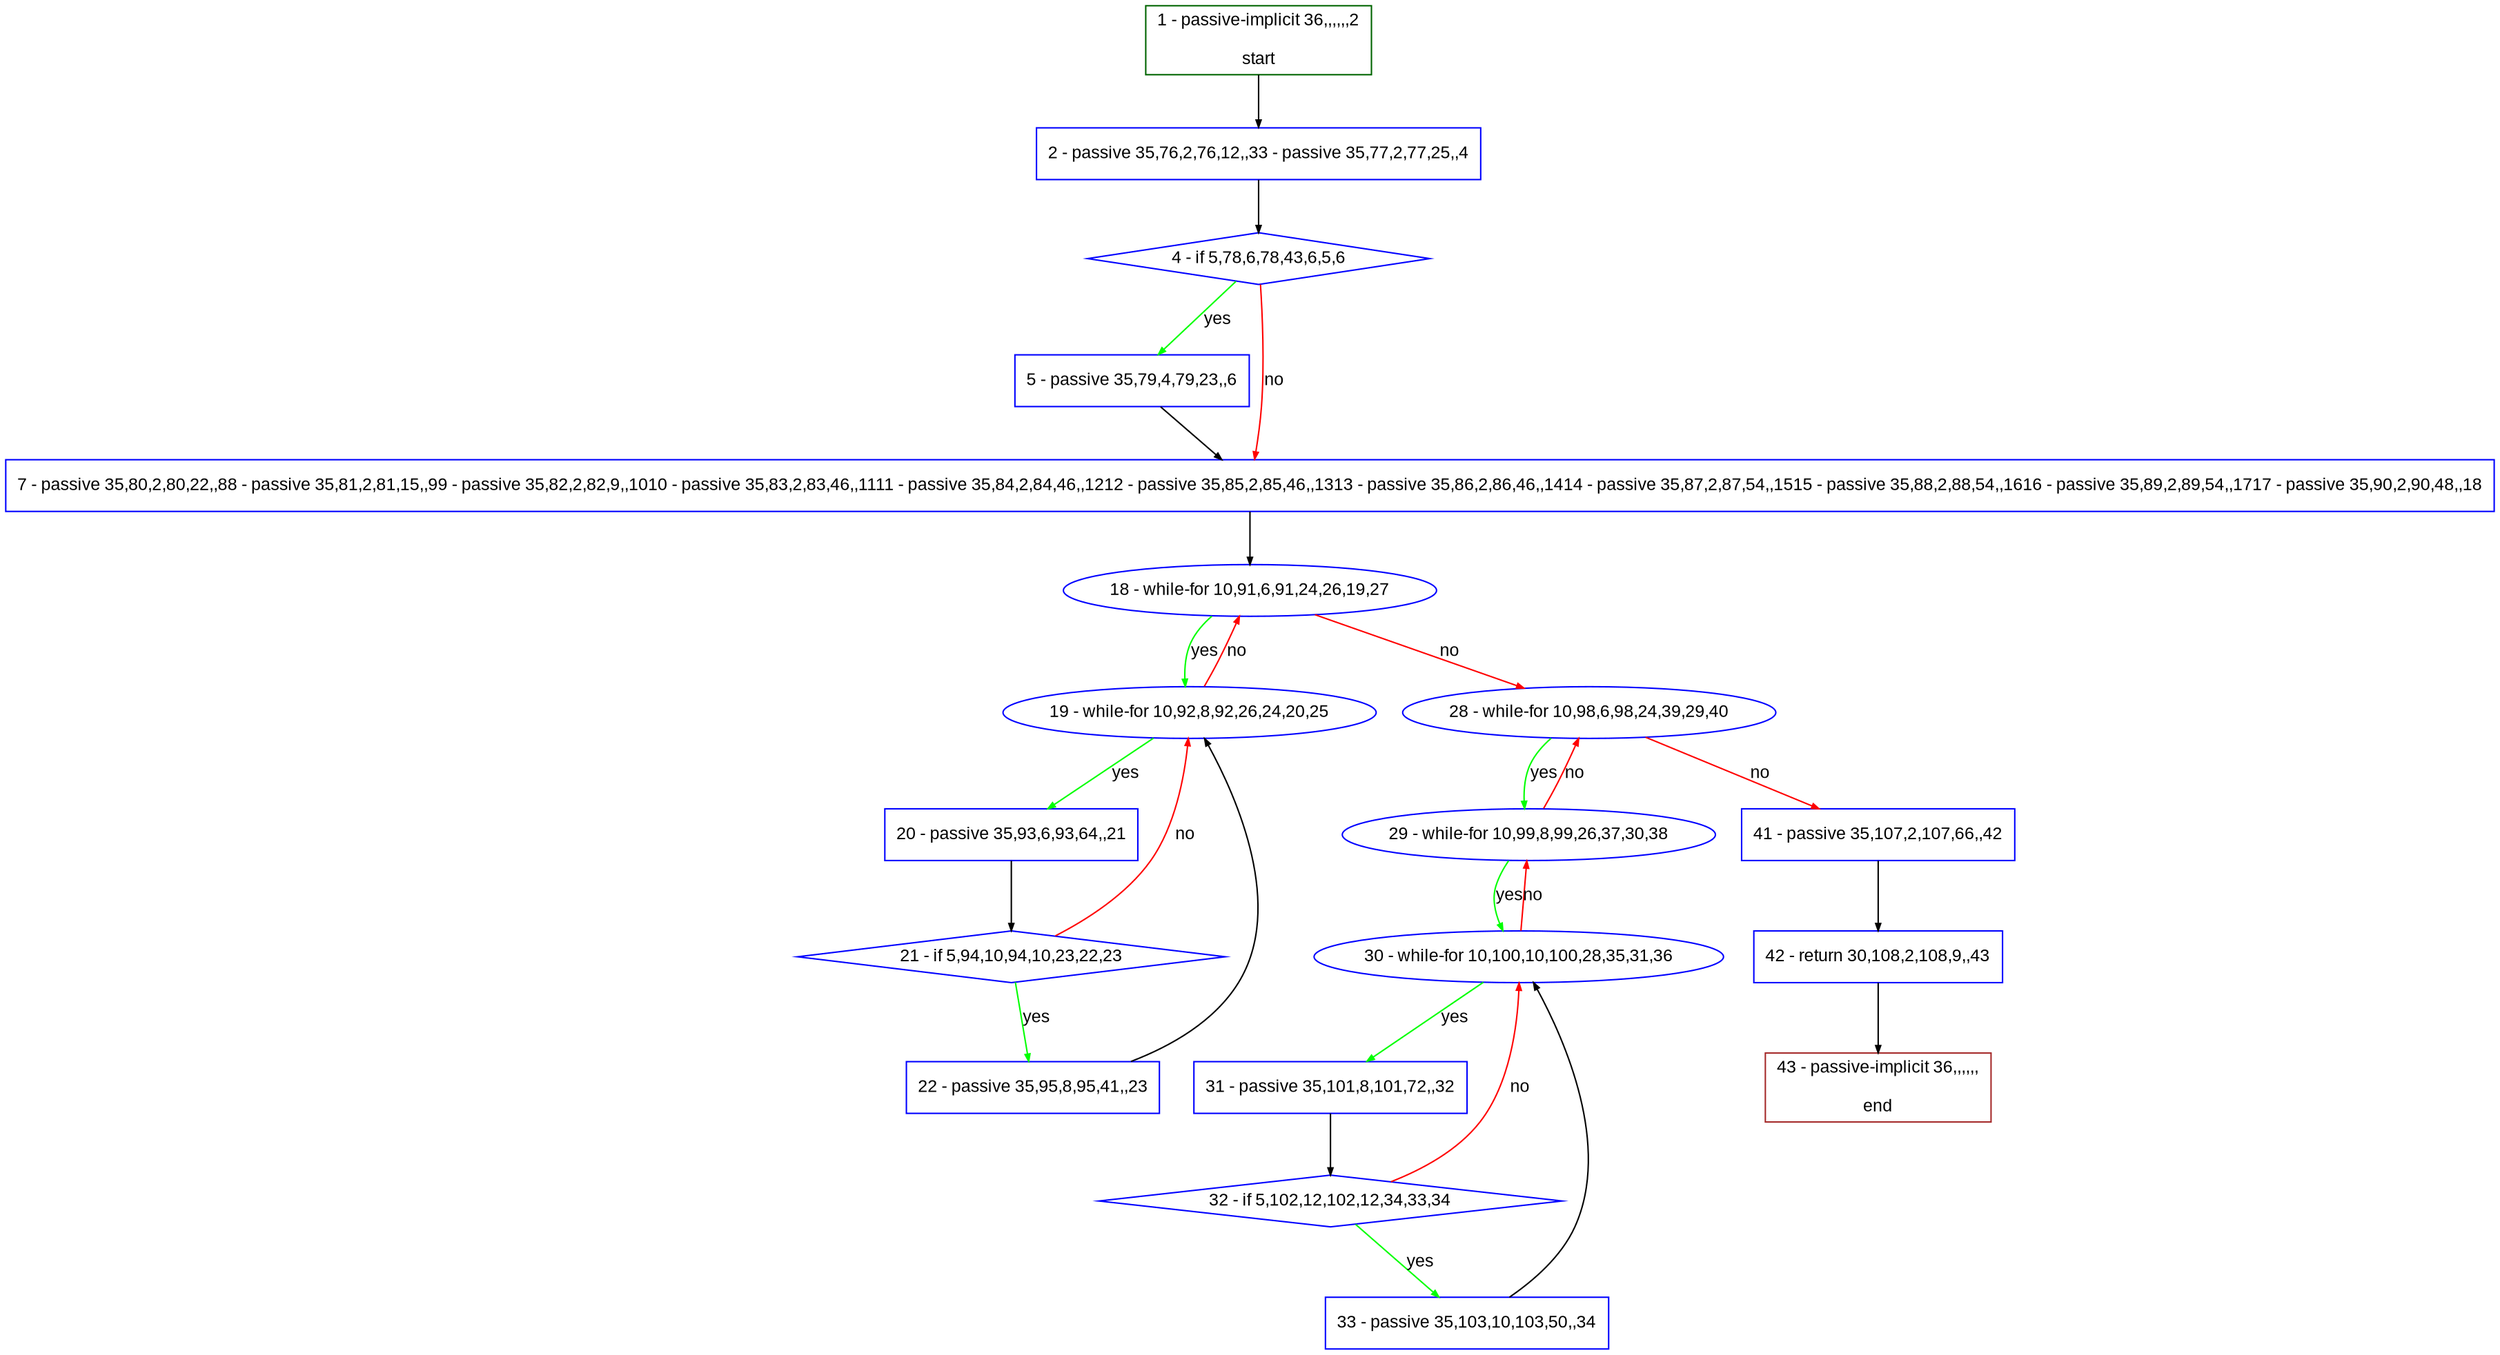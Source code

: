 digraph "" {
  graph [pack="true", label="", fontsize="12", packmode="clust", fontname="Arial", fillcolor="#FFFFCC", bgcolor="white", style="rounded,filled", compound="true"];
  node [node_initialized="no", label="", color="grey", fontsize="12", fillcolor="white", fontname="Arial", style="filled", shape="rectangle", compound="true", fixedsize="false"];
  edge [fontcolor="black", arrowhead="normal", arrowtail="none", arrowsize="0.5", ltail="", label="", color="black", fontsize="12", lhead="", fontname="Arial", dir="forward", compound="true"];
  __N1 [label="2 - passive 35,76,2,76,12,,33 - passive 35,77,2,77,25,,4", color="#0000ff", fillcolor="#ffffff", style="filled", shape="box"];
  __N2 [label="1 - passive-implicit 36,,,,,,2\n\nstart", color="#006400", fillcolor="#ffffff", style="filled", shape="box"];
  __N3 [label="4 - if 5,78,6,78,43,6,5,6", color="#0000ff", fillcolor="#ffffff", style="filled", shape="diamond"];
  __N4 [label="5 - passive 35,79,4,79,23,,6", color="#0000ff", fillcolor="#ffffff", style="filled", shape="box"];
  __N5 [label="7 - passive 35,80,2,80,22,,88 - passive 35,81,2,81,15,,99 - passive 35,82,2,82,9,,1010 - passive 35,83,2,83,46,,1111 - passive 35,84,2,84,46,,1212 - passive 35,85,2,85,46,,1313 - passive 35,86,2,86,46,,1414 - passive 35,87,2,87,54,,1515 - passive 35,88,2,88,54,,1616 - passive 35,89,2,89,54,,1717 - passive 35,90,2,90,48,,18", color="#0000ff", fillcolor="#ffffff", style="filled", shape="box"];
  __N6 [label="18 - while-for 10,91,6,91,24,26,19,27", color="#0000ff", fillcolor="#ffffff", style="filled", shape="oval"];
  __N7 [label="19 - while-for 10,92,8,92,26,24,20,25", color="#0000ff", fillcolor="#ffffff", style="filled", shape="oval"];
  __N8 [label="28 - while-for 10,98,6,98,24,39,29,40", color="#0000ff", fillcolor="#ffffff", style="filled", shape="oval"];
  __N9 [label="20 - passive 35,93,6,93,64,,21", color="#0000ff", fillcolor="#ffffff", style="filled", shape="box"];
  __N10 [label="21 - if 5,94,10,94,10,23,22,23", color="#0000ff", fillcolor="#ffffff", style="filled", shape="diamond"];
  __N11 [label="22 - passive 35,95,8,95,41,,23", color="#0000ff", fillcolor="#ffffff", style="filled", shape="box"];
  __N12 [label="29 - while-for 10,99,8,99,26,37,30,38", color="#0000ff", fillcolor="#ffffff", style="filled", shape="oval"];
  __N13 [label="41 - passive 35,107,2,107,66,,42", color="#0000ff", fillcolor="#ffffff", style="filled", shape="box"];
  __N14 [label="30 - while-for 10,100,10,100,28,35,31,36", color="#0000ff", fillcolor="#ffffff", style="filled", shape="oval"];
  __N15 [label="31 - passive 35,101,8,101,72,,32", color="#0000ff", fillcolor="#ffffff", style="filled", shape="box"];
  __N16 [label="32 - if 5,102,12,102,12,34,33,34", color="#0000ff", fillcolor="#ffffff", style="filled", shape="diamond"];
  __N17 [label="33 - passive 35,103,10,103,50,,34", color="#0000ff", fillcolor="#ffffff", style="filled", shape="box"];
  __N18 [label="42 - return 30,108,2,108,9,,43", color="#0000ff", fillcolor="#ffffff", style="filled", shape="box"];
  __N19 [label="43 - passive-implicit 36,,,,,,\n\nend", color="#a52a2a", fillcolor="#ffffff", style="filled", shape="box"];
  __N2 -> __N1 [arrowhead="normal", arrowtail="none", color="#000000", label="", dir="forward"];
  __N1 -> __N3 [arrowhead="normal", arrowtail="none", color="#000000", label="", dir="forward"];
  __N3 -> __N4 [arrowhead="normal", arrowtail="none", color="#00ff00", label="yes", dir="forward"];
  __N3 -> __N5 [arrowhead="normal", arrowtail="none", color="#ff0000", label="no", dir="forward"];
  __N4 -> __N5 [arrowhead="normal", arrowtail="none", color="#000000", label="", dir="forward"];
  __N5 -> __N6 [arrowhead="normal", arrowtail="none", color="#000000", label="", dir="forward"];
  __N6 -> __N7 [arrowhead="normal", arrowtail="none", color="#00ff00", label="yes", dir="forward"];
  __N7 -> __N6 [arrowhead="normal", arrowtail="none", color="#ff0000", label="no", dir="forward"];
  __N6 -> __N8 [arrowhead="normal", arrowtail="none", color="#ff0000", label="no", dir="forward"];
  __N7 -> __N9 [arrowhead="normal", arrowtail="none", color="#00ff00", label="yes", dir="forward"];
  __N9 -> __N10 [arrowhead="normal", arrowtail="none", color="#000000", label="", dir="forward"];
  __N10 -> __N7 [arrowhead="normal", arrowtail="none", color="#ff0000", label="no", dir="forward"];
  __N10 -> __N11 [arrowhead="normal", arrowtail="none", color="#00ff00", label="yes", dir="forward"];
  __N11 -> __N7 [arrowhead="normal", arrowtail="none", color="#000000", label="", dir="forward"];
  __N8 -> __N12 [arrowhead="normal", arrowtail="none", color="#00ff00", label="yes", dir="forward"];
  __N12 -> __N8 [arrowhead="normal", arrowtail="none", color="#ff0000", label="no", dir="forward"];
  __N8 -> __N13 [arrowhead="normal", arrowtail="none", color="#ff0000", label="no", dir="forward"];
  __N12 -> __N14 [arrowhead="normal", arrowtail="none", color="#00ff00", label="yes", dir="forward"];
  __N14 -> __N12 [arrowhead="normal", arrowtail="none", color="#ff0000", label="no", dir="forward"];
  __N14 -> __N15 [arrowhead="normal", arrowtail="none", color="#00ff00", label="yes", dir="forward"];
  __N15 -> __N16 [arrowhead="normal", arrowtail="none", color="#000000", label="", dir="forward"];
  __N16 -> __N14 [arrowhead="normal", arrowtail="none", color="#ff0000", label="no", dir="forward"];
  __N16 -> __N17 [arrowhead="normal", arrowtail="none", color="#00ff00", label="yes", dir="forward"];
  __N17 -> __N14 [arrowhead="normal", arrowtail="none", color="#000000", label="", dir="forward"];
  __N13 -> __N18 [arrowhead="normal", arrowtail="none", color="#000000", label="", dir="forward"];
  __N18 -> __N19 [arrowhead="normal", arrowtail="none", color="#000000", label="", dir="forward"];
}
